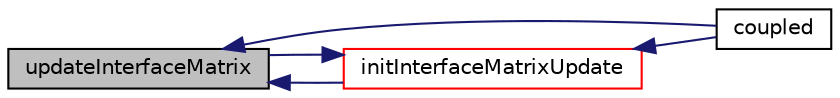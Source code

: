 digraph "updateInterfaceMatrix"
{
  bgcolor="transparent";
  edge [fontname="Helvetica",fontsize="10",labelfontname="Helvetica",labelfontsize="10"];
  node [fontname="Helvetica",fontsize="10",shape=record];
  rankdir="LR";
  Node1 [label="updateInterfaceMatrix",height=0.2,width=0.4,color="black", fillcolor="grey75", style="filled", fontcolor="black"];
  Node1 -> Node2 [dir="back",color="midnightblue",fontsize="10",style="solid",fontname="Helvetica"];
  Node2 [label="coupled",height=0.2,width=0.4,color="black",URL="$a02031.html#acffd678e538fc569f301aacdb4f019b7",tooltip="Return true if running parallel. "];
  Node1 -> Node3 [dir="back",color="midnightblue",fontsize="10",style="solid",fontname="Helvetica"];
  Node3 [label="initInterfaceMatrixUpdate",height=0.2,width=0.4,color="red",URL="$a02031.html#a4afc5b4a99526f37d221c1caad0df0b4",tooltip="Initialise neighbour matrix update. "];
  Node3 -> Node2 [dir="back",color="midnightblue",fontsize="10",style="solid",fontname="Helvetica"];
  Node3 -> Node1 [dir="back",color="midnightblue",fontsize="10",style="solid",fontname="Helvetica"];
}

